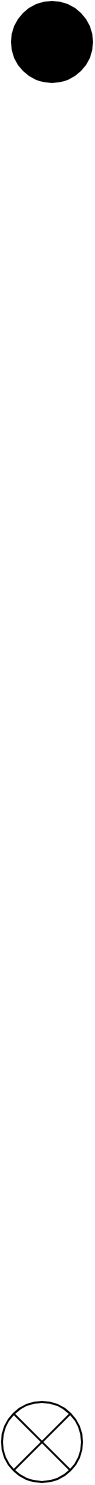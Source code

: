 <mxfile>
    <diagram id="1ADBiTQCp1VYvSvkOVTj" name="Page-1">
        <mxGraphModel dx="262" dy="808" grid="1" gridSize="10" guides="1" tooltips="1" connect="1" arrows="1" fold="1" page="1" pageScale="1" pageWidth="850" pageHeight="1100" math="0" shadow="0">
            <root>
                <mxCell id="0"/>
                <mxCell id="1" parent="0"/>
                <mxCell id="3" value="" style="ellipse;whiteSpace=wrap;html=1;aspect=fixed;fillColor=#000000;" vertex="1" parent="1">
                    <mxGeometry x="405" y="50" width="40" height="40" as="geometry"/>
                </mxCell>
                <mxCell id="5" value="" style="shape=sumEllipse;perimeter=ellipsePerimeter;html=1;backgroundOutline=1;" vertex="1" parent="1">
                    <mxGeometry x="400" y="750" width="40" height="40" as="geometry"/>
                </mxCell>
            </root>
        </mxGraphModel>
    </diagram>
</mxfile>